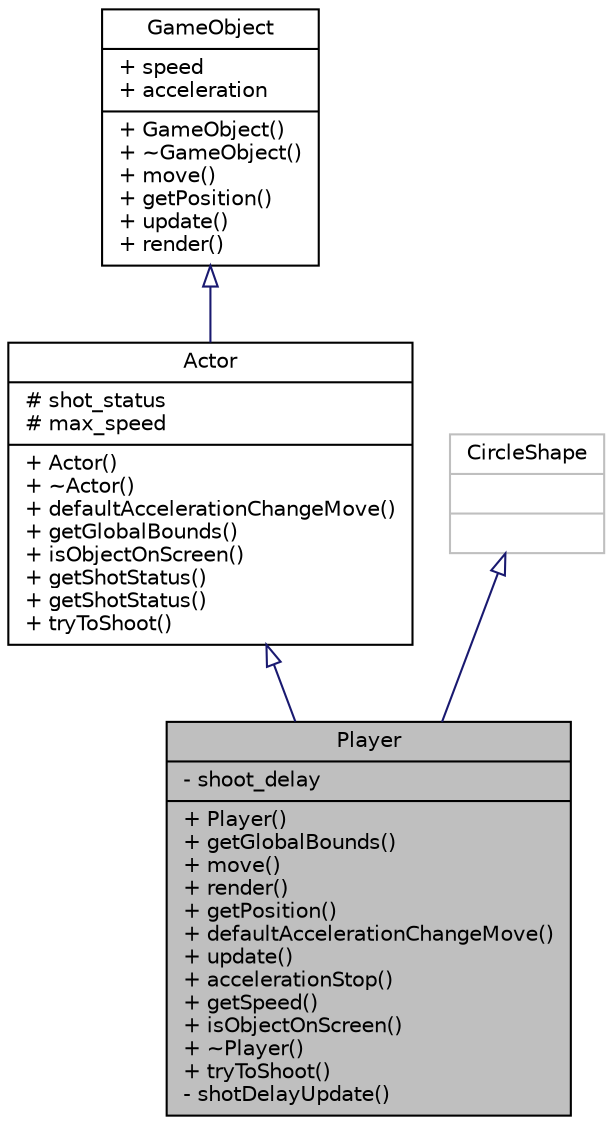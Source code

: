 digraph "Player"
{
  edge [fontname="Helvetica",fontsize="10",labelfontname="Helvetica",labelfontsize="10"];
  node [fontname="Helvetica",fontsize="10",shape=record];
  Node1 [label="{Player\n|- shoot_delay\l|+ Player()\l+ getGlobalBounds()\l+ move()\l+ render()\l+ getPosition()\l+ defaultAccelerationChangeMove()\l+ update()\l+ accelerationStop()\l+ getSpeed()\l+ isObjectOnScreen()\l+ ~Player()\l+ tryToShoot()\l- shotDelayUpdate()\l}",height=0.2,width=0.4,color="black", fillcolor="grey75", style="filled", fontcolor="black"];
  Node2 -> Node1 [dir="back",color="midnightblue",fontsize="10",style="solid",arrowtail="onormal",fontname="Helvetica"];
  Node2 [label="{Actor\n|# shot_status\l# max_speed\l|+ Actor()\l+ ~Actor()\l+ defaultAccelerationChangeMove()\l+ getGlobalBounds()\l+ isObjectOnScreen()\l+ getShotStatus()\l+ getShotStatus()\l+ tryToShoot()\l}",height=0.2,width=0.4,color="black", fillcolor="white", style="filled",URL="$class_actor.html"];
  Node3 -> Node2 [dir="back",color="midnightblue",fontsize="10",style="solid",arrowtail="onormal",fontname="Helvetica"];
  Node3 [label="{GameObject\n|+ speed\l+ acceleration\l|+ GameObject()\l+ ~GameObject()\l+ move()\l+ getPosition()\l+ update()\l+ render()\l}",height=0.2,width=0.4,color="black", fillcolor="white", style="filled",URL="$class_game_object.html"];
  Node4 -> Node1 [dir="back",color="midnightblue",fontsize="10",style="solid",arrowtail="onormal",fontname="Helvetica"];
  Node4 [label="{CircleShape\n||}",height=0.2,width=0.4,color="grey75", fillcolor="white", style="filled"];
}
